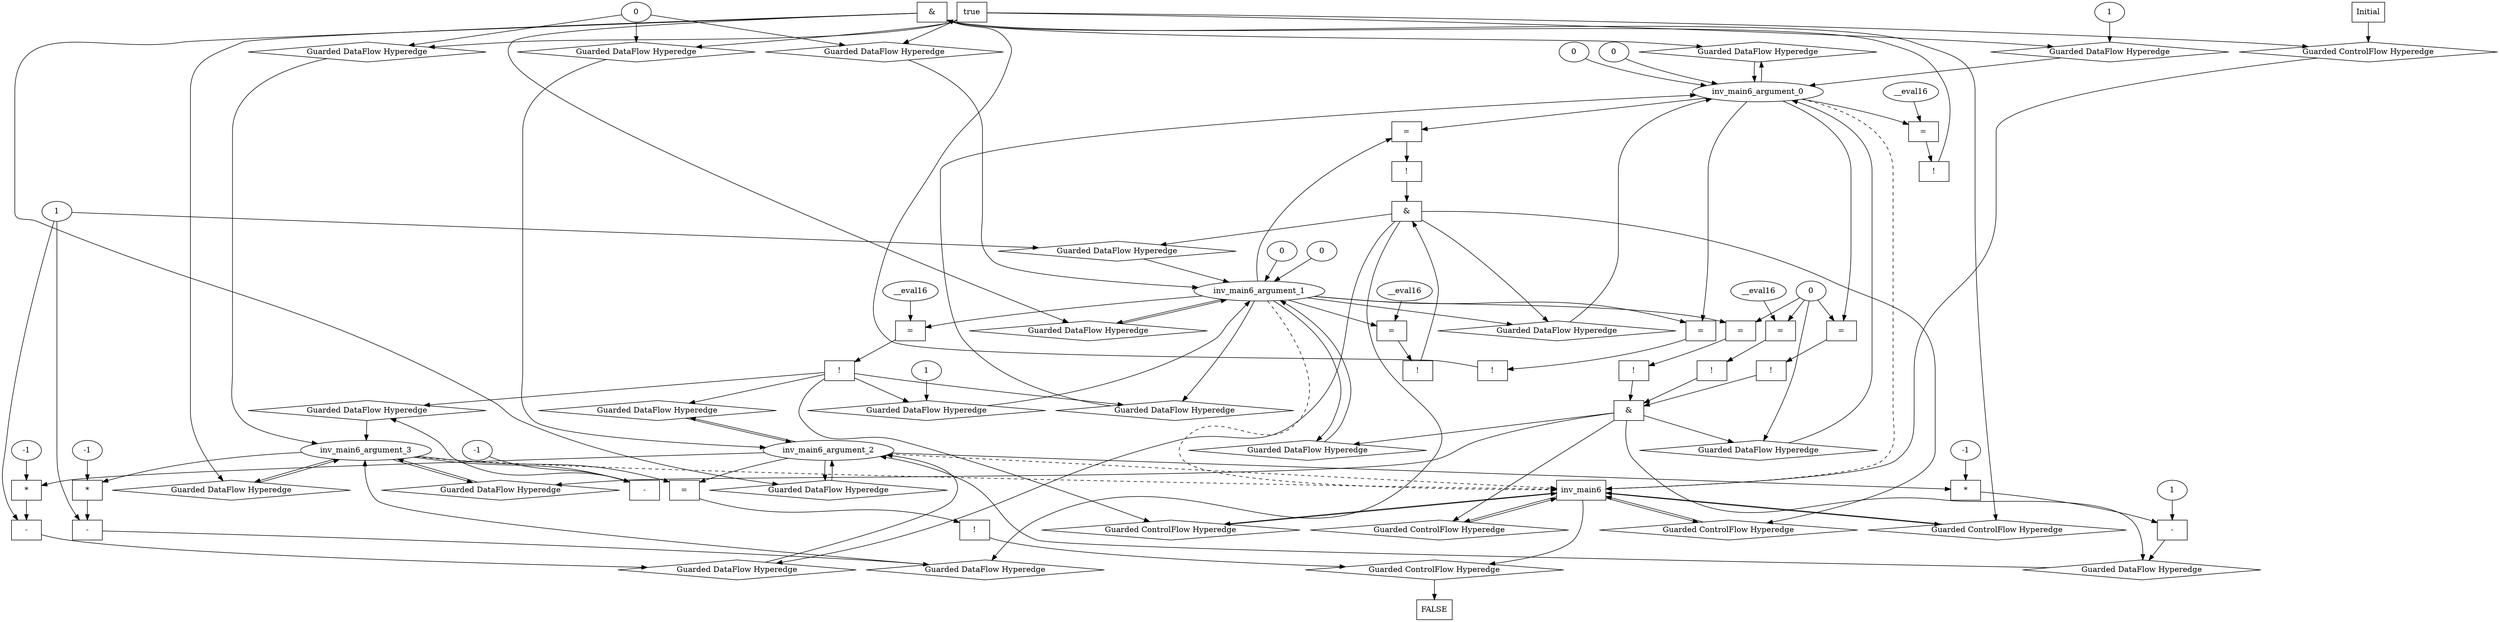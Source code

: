 digraph dag {
inv_main6 [label="inv_main6" shape="rect"];
FALSE [label="FALSE" shape="rect"];
Initial [label="Initial" shape="rect"];
ControlFowHyperEdge_0 [label="Guarded ControlFlow Hyperedge" shape="diamond"];
Initial -> ControlFowHyperEdge_0[label=""]
ControlFowHyperEdge_0 -> inv_main6[label=""]
ControlFowHyperEdge_1 [label="Guarded ControlFlow Hyperedge" shape="diamond"];
inv_main6 -> ControlFowHyperEdge_1[label=""]
ControlFowHyperEdge_1 -> inv_main6[label=""]
ControlFowHyperEdge_2 [label="Guarded ControlFlow Hyperedge" shape="diamond"];
inv_main6 -> ControlFowHyperEdge_2[label=""]
ControlFowHyperEdge_2 -> inv_main6[label=""]
ControlFowHyperEdge_3 [label="Guarded ControlFlow Hyperedge" shape="diamond"];
inv_main6 -> ControlFowHyperEdge_3[label=""]
ControlFowHyperEdge_3 -> inv_main6[label=""]
ControlFowHyperEdge_4 [label="Guarded ControlFlow Hyperedge" shape="diamond"];
inv_main6 -> ControlFowHyperEdge_4[label=""]
ControlFowHyperEdge_4 -> inv_main6[label=""]
ControlFowHyperEdge_5 [label="Guarded ControlFlow Hyperedge" shape="diamond"];
inv_main6 -> ControlFowHyperEdge_5[label=""]
ControlFowHyperEdge_5 -> FALSE[label=""]
inv_main6_argument_0 [label="inv_main6_argument_0" shape="oval"];
inv_main6_argument_0 -> inv_main6[label="" style="dashed"]
inv_main6_argument_1 [label="inv_main6_argument_1" shape="oval"];
inv_main6_argument_1 -> inv_main6[label="" style="dashed"]
inv_main6_argument_2 [label="inv_main6_argument_2" shape="oval"];
inv_main6_argument_2 -> inv_main6[label="" style="dashed"]
inv_main6_argument_3 [label="inv_main6_argument_3" shape="oval"];
inv_main6_argument_3 -> inv_main6[label="" style="dashed"]

true_0 [label="true" shape="rect"];
true_0->ControlFowHyperEdge_0 [label=""];
xxxinv_main6___Initial_0xxxdataFlow_0_node_0 [label="1"];

xxxinv_main6___Initial_0xxxdataFlow_0_node_0->DataFowHyperEdge_0_inv_main6_argument_0 [label=""];
xxxinv_main6___Initial_0xxxdataFlow1_node_0 [label="0"];

xxxinv_main6___Initial_0xxxdataFlow1_node_0->DataFowHyperEdge_0_inv_main6_argument_1 [label=""];

xxxinv_main6___Initial_0xxxdataFlow1_node_0->DataFowHyperEdge_0_inv_main6_argument_2 [label=""];

xxxinv_main6___Initial_0xxxdataFlow1_node_0->DataFowHyperEdge_0_inv_main6_argument_3 [label=""];
xxxinv_main6___inv_main6_1xxx_and [label="&" shape="rect"];
xxxinv_main6___inv_main6_1xxxguard_0_node_0 [label="!" shape="rect"];
xxxinv_main6___inv_main6_1xxxguard_0_node_1 [label="=" shape="rect"];
xxxinv_main6___inv_main6_1xxxguard_0_node_1->xxxinv_main6___inv_main6_1xxxguard_0_node_0
inv_main6_argument_1->xxxinv_main6___inv_main6_1xxxguard_0_node_1
inv_main6_argument_0->xxxinv_main6___inv_main6_1xxxguard_0_node_1

xxxinv_main6___inv_main6_1xxxguard_0_node_0->xxxinv_main6___inv_main6_1xxx_and [label=""];
xxxinv_main6___inv_main6_1xxxguard1_node_0 [label="!" shape="rect"];
xxxinv_main6___inv_main6_1xxxguard1_node_1 [label="=" shape="rect"];
xxxinv_main6___inv_main6_1xxxguard1_node_2 [label="__eval16"];
xxxinv_main6___inv_main6_1xxxguard1_node_1->xxxinv_main6___inv_main6_1xxxguard1_node_0
xxxinv_main6___inv_main6_1xxxguard1_node_2->xxxinv_main6___inv_main6_1xxxguard1_node_1
inv_main6_argument_0->xxxinv_main6___inv_main6_1xxxguard1_node_1

xxxinv_main6___inv_main6_1xxxguard1_node_0->xxxinv_main6___inv_main6_1xxx_and [label=""];
xxxinv_main6___inv_main6_1xxx_and->ControlFowHyperEdge_1 [label=""];

inv_main6_argument_0->DataFowHyperEdge_1_inv_main6_argument_0 [label=""];
xxxinv_main6___inv_main6_2xxxguard_0_node_0 [label="!" shape="rect"];
xxxinv_main6___inv_main6_2xxxguard_0_node_1 [label="=" shape="rect"];
xxxinv_main6___inv_main6_2xxxguard_0_node_2 [label="__eval16"];
xxxinv_main6___inv_main6_2xxxguard_0_node_1->xxxinv_main6___inv_main6_2xxxguard_0_node_0
xxxinv_main6___inv_main6_2xxxguard_0_node_2->xxxinv_main6___inv_main6_2xxxguard_0_node_1
inv_main6_argument_1->xxxinv_main6___inv_main6_2xxxguard_0_node_1

xxxinv_main6___inv_main6_2xxxguard_0_node_0->ControlFowHyperEdge_2 [label=""];

inv_main6_argument_1->DataFowHyperEdge_2_inv_main6_argument_0 [label=""];
xxxinv_main6___inv_main6_2xxxdataFlow1_node_0 [label="1"];

xxxinv_main6___inv_main6_2xxxdataFlow1_node_0->DataFowHyperEdge_2_inv_main6_argument_1 [label=""];
xxxinv_main6___inv_main6_2xxxdataFlow2_node_0 [label="-" shape="rect"];
xxxinv_main6___inv_main6_2xxxdataFlow2_node_2 [label="-1"];
inv_main6_argument_3->xxxinv_main6___inv_main6_2xxxdataFlow2_node_0
xxxinv_main6___inv_main6_2xxxdataFlow2_node_2->xxxinv_main6___inv_main6_2xxxdataFlow2_node_0

xxxinv_main6___inv_main6_2xxxdataFlow2_node_0->DataFowHyperEdge_2_inv_main6_argument_3 [label=""];
xxxinv_main6___inv_main6_3xxx_and [label="&" shape="rect"];
xxxinv_main6___inv_main6_3xxxguard_0_node_0 [label="!" shape="rect"];
xxxinv_main6___inv_main6_3xxxguard_0_node_1 [label="=" shape="rect"];
xxxinv_main6___inv_main6_3xxxguard_0_node_2 [label="__eval16"];
xxxinv_main6___inv_main6_3xxxguard_0_node_1->xxxinv_main6___inv_main6_3xxxguard_0_node_0
xxxinv_main6___inv_main6_3xxxguard_0_node_2->xxxinv_main6___inv_main6_3xxxguard_0_node_1
xxxinv_main6___inv_main6_3xxxdataFlow_0_node_0->xxxinv_main6___inv_main6_3xxxguard_0_node_1

xxxinv_main6___inv_main6_3xxxguard_0_node_0->xxxinv_main6___inv_main6_3xxx_and [label=""];
xxxinv_main6___inv_main6_3xxxguard1_node_0 [label="!" shape="rect"];
xxxinv_main6___inv_main6_3xxxguard1_node_1 [label="=" shape="rect"];
xxxinv_main6___inv_main6_3xxxguard1_node_1->xxxinv_main6___inv_main6_3xxxguard1_node_0
inv_main6_argument_0->xxxinv_main6___inv_main6_3xxxguard1_node_1
xxxinv_main6___inv_main6_3xxxdataFlow_0_node_0->xxxinv_main6___inv_main6_3xxxguard1_node_1

xxxinv_main6___inv_main6_3xxxguard1_node_0->xxxinv_main6___inv_main6_3xxx_and [label=""];
xxxinv_main6___inv_main6_3xxxguard2_node_0 [label="!" shape="rect"];
xxxinv_main6___inv_main6_3xxxguard2_node_1 [label="=" shape="rect"];
xxxinv_main6___inv_main6_3xxxguard2_node_1->xxxinv_main6___inv_main6_3xxxguard2_node_0
inv_main6_argument_1->xxxinv_main6___inv_main6_3xxxguard2_node_1
xxxinv_main6___inv_main6_3xxxdataFlow_0_node_0->xxxinv_main6___inv_main6_3xxxguard2_node_1

xxxinv_main6___inv_main6_3xxxguard2_node_0->xxxinv_main6___inv_main6_3xxx_and [label=""];
xxxinv_main6___inv_main6_3xxx_and->ControlFowHyperEdge_3 [label=""];
xxxinv_main6___inv_main6_3xxxdataFlow_0_node_0 [label="0"];

xxxinv_main6___inv_main6_3xxxdataFlow_0_node_0->DataFowHyperEdge_3_inv_main6_argument_0 [label=""];
xxxinv_main6___inv_main6_3xxxdataFlow1_node_0 [label="-" shape="rect"];
xxxinv_main6___inv_main6_3xxxdataFlow1_node_1 [label="1"];
xxxinv_main6___inv_main6_3xxxdataFlow1_node_2 [label="*" shape="rect"];
xxxinv_main6___inv_main6_3xxxdataFlow1_node_3 [label="-1"];
xxxinv_main6___inv_main6_3xxxdataFlow1_node_1->xxxinv_main6___inv_main6_3xxxdataFlow1_node_0
xxxinv_main6___inv_main6_3xxxdataFlow1_node_2->xxxinv_main6___inv_main6_3xxxdataFlow1_node_0
inv_main6_argument_2->xxxinv_main6___inv_main6_3xxxdataFlow1_node_2
xxxinv_main6___inv_main6_3xxxdataFlow1_node_3->xxxinv_main6___inv_main6_3xxxdataFlow1_node_2

xxxinv_main6___inv_main6_3xxxdataFlow1_node_0->DataFowHyperEdge_3_inv_main6_argument_2 [label=""];
xxxinv_main6___inv_main6_4xxx_and [label="&" shape="rect"];
xxxinv_main6___inv_main6_4xxxguard_0_node_0 [label="!" shape="rect"];
xxxinv_main6___inv_main6_4xxxguard_0_node_1 [label="=" shape="rect"];
xxxinv_main6___inv_main6_4xxxguard_0_node_2 [label="__eval16"];
xxxinv_main6___inv_main6_4xxxguard_0_node_1->xxxinv_main6___inv_main6_4xxxguard_0_node_0
xxxinv_main6___inv_main6_4xxxguard_0_node_2->xxxinv_main6___inv_main6_4xxxguard_0_node_1
inv_main6_argument_1->xxxinv_main6___inv_main6_4xxxguard_0_node_1

xxxinv_main6___inv_main6_4xxxguard_0_node_0->xxxinv_main6___inv_main6_4xxx_and [label=""];
xxxinv_main6___inv_main6_4xxxguard1_node_0 [label="!" shape="rect"];
xxxinv_main6___inv_main6_4xxxguard1_node_1 [label="=" shape="rect"];
xxxinv_main6___inv_main6_4xxxguard1_node_1->xxxinv_main6___inv_main6_4xxxguard1_node_0
inv_main6_argument_0->xxxinv_main6___inv_main6_4xxxguard1_node_1
inv_main6_argument_1->xxxinv_main6___inv_main6_4xxxguard1_node_1

xxxinv_main6___inv_main6_4xxxguard1_node_0->xxxinv_main6___inv_main6_4xxx_and [label=""];
xxxinv_main6___inv_main6_4xxx_and->ControlFowHyperEdge_4 [label=""];

inv_main6_argument_1->DataFowHyperEdge_4_inv_main6_argument_0 [label=""];
xxxinv_main6___inv_main6_4xxxdataFlow1_node_0 [label="1"];

xxxinv_main6___inv_main6_4xxxdataFlow1_node_0->DataFowHyperEdge_4_inv_main6_argument_1 [label=""];
xxxinv_main6___inv_main6_4xxxdataFlow2_node_0 [label="-" shape="rect"];
xxxinv_main6___inv_main6_4xxxdataFlow2_node_2 [label="*" shape="rect"];
xxxinv_main6___inv_main6_4xxxdataFlow2_node_3 [label="-1"];
xxxinv_main6___inv_main6_4xxxdataFlow1_node_0->xxxinv_main6___inv_main6_4xxxdataFlow2_node_0
xxxinv_main6___inv_main6_4xxxdataFlow2_node_2->xxxinv_main6___inv_main6_4xxxdataFlow2_node_0
inv_main6_argument_2->xxxinv_main6___inv_main6_4xxxdataFlow2_node_2
xxxinv_main6___inv_main6_4xxxdataFlow2_node_3->xxxinv_main6___inv_main6_4xxxdataFlow2_node_2

xxxinv_main6___inv_main6_4xxxdataFlow2_node_0->DataFowHyperEdge_4_inv_main6_argument_2 [label=""];
xxxinv_main6___inv_main6_4xxxdataFlow3_node_0 [label="-" shape="rect"];
xxxinv_main6___inv_main6_4xxxdataFlow3_node_2 [label="*" shape="rect"];
xxxinv_main6___inv_main6_4xxxdataFlow3_node_3 [label="-1"];
xxxinv_main6___inv_main6_4xxxdataFlow1_node_0->xxxinv_main6___inv_main6_4xxxdataFlow3_node_0
xxxinv_main6___inv_main6_4xxxdataFlow3_node_2->xxxinv_main6___inv_main6_4xxxdataFlow3_node_0
inv_main6_argument_3->xxxinv_main6___inv_main6_4xxxdataFlow3_node_2
xxxinv_main6___inv_main6_4xxxdataFlow3_node_3->xxxinv_main6___inv_main6_4xxxdataFlow3_node_2

xxxinv_main6___inv_main6_4xxxdataFlow3_node_0->DataFowHyperEdge_4_inv_main6_argument_3 [label=""];
xxxFALSE___inv_main6_5xxxguard_0_node_0 [label="!" shape="rect"];
xxxFALSE___inv_main6_5xxxguard_0_node_1 [label="=" shape="rect"];
xxxFALSE___inv_main6_5xxxguard_0_node_1->xxxFALSE___inv_main6_5xxxguard_0_node_0
inv_main6_argument_2->xxxFALSE___inv_main6_5xxxguard_0_node_1
inv_main6_argument_3->xxxFALSE___inv_main6_5xxxguard_0_node_1

xxxFALSE___inv_main6_5xxxguard_0_node_0->ControlFowHyperEdge_5 [label=""];
DataFowHyperEdge_0_inv_main6_argument_0 [label="Guarded DataFlow Hyperedge" shape="diamond"];
DataFowHyperEdge_0_inv_main6_argument_0 -> inv_main6_argument_0[label=""]
true_0->DataFowHyperEdge_0_inv_main6_argument_0 [label=""];
DataFowHyperEdge_0_inv_main6_argument_1 [label="Guarded DataFlow Hyperedge" shape="diamond"];
DataFowHyperEdge_0_inv_main6_argument_1 -> inv_main6_argument_1[label=""]
true_0->DataFowHyperEdge_0_inv_main6_argument_1 [label=""];
DataFowHyperEdge_0_inv_main6_argument_2 [label="Guarded DataFlow Hyperedge" shape="diamond"];
DataFowHyperEdge_0_inv_main6_argument_2 -> inv_main6_argument_2[label=""]
true_0->DataFowHyperEdge_0_inv_main6_argument_2 [label=""];
DataFowHyperEdge_0_inv_main6_argument_3 [label="Guarded DataFlow Hyperedge" shape="diamond"];
DataFowHyperEdge_0_inv_main6_argument_3 -> inv_main6_argument_3[label=""]
true_0->DataFowHyperEdge_0_inv_main6_argument_3 [label=""];
DataFowHyperEdge_1_inv_main6_argument_0 [label="Guarded DataFlow Hyperedge" shape="diamond"];
DataFowHyperEdge_1_inv_main6_argument_0 -> inv_main6_argument_0[label=""]
xxxinv_main6___inv_main6_1xxx_and -> DataFowHyperEdge_1_inv_main6_argument_0[label=""]
DataFowHyperEdge_1_inv_main6_argument_1 [label="Guarded DataFlow Hyperedge" shape="diamond"];
DataFowHyperEdge_1_inv_main6_argument_1 -> inv_main6_argument_1[label=""]
xxxinv_main6___inv_main6_1xxx_and -> DataFowHyperEdge_1_inv_main6_argument_1[label=""]
DataFowHyperEdge_1_inv_main6_argument_2 [label="Guarded DataFlow Hyperedge" shape="diamond"];
DataFowHyperEdge_1_inv_main6_argument_2 -> inv_main6_argument_2[label=""]
xxxinv_main6___inv_main6_1xxx_and -> DataFowHyperEdge_1_inv_main6_argument_2[label=""]
DataFowHyperEdge_1_inv_main6_argument_3 [label="Guarded DataFlow Hyperedge" shape="diamond"];
DataFowHyperEdge_1_inv_main6_argument_3 -> inv_main6_argument_3[label=""]
xxxinv_main6___inv_main6_1xxx_and -> DataFowHyperEdge_1_inv_main6_argument_3[label=""]
DataFowHyperEdge_2_inv_main6_argument_0 [label="Guarded DataFlow Hyperedge" shape="diamond"];
DataFowHyperEdge_2_inv_main6_argument_0 -> inv_main6_argument_0[label=""]
xxxinv_main6___inv_main6_2xxxguard_0_node_0 -> DataFowHyperEdge_2_inv_main6_argument_0[label=""]
DataFowHyperEdge_2_inv_main6_argument_1 [label="Guarded DataFlow Hyperedge" shape="diamond"];
DataFowHyperEdge_2_inv_main6_argument_1 -> inv_main6_argument_1[label=""]
xxxinv_main6___inv_main6_2xxxguard_0_node_0 -> DataFowHyperEdge_2_inv_main6_argument_1[label=""]
DataFowHyperEdge_2_inv_main6_argument_2 [label="Guarded DataFlow Hyperedge" shape="diamond"];
DataFowHyperEdge_2_inv_main6_argument_2 -> inv_main6_argument_2[label=""]
xxxinv_main6___inv_main6_2xxxguard_0_node_0 -> DataFowHyperEdge_2_inv_main6_argument_2[label=""]
DataFowHyperEdge_2_inv_main6_argument_3 [label="Guarded DataFlow Hyperedge" shape="diamond"];
DataFowHyperEdge_2_inv_main6_argument_3 -> inv_main6_argument_3[label=""]
xxxinv_main6___inv_main6_2xxxguard_0_node_0 -> DataFowHyperEdge_2_inv_main6_argument_3[label=""]
DataFowHyperEdge_3_inv_main6_argument_0 [label="Guarded DataFlow Hyperedge" shape="diamond"];
DataFowHyperEdge_3_inv_main6_argument_0 -> inv_main6_argument_0[label=""]
xxxinv_main6___inv_main6_3xxx_and -> DataFowHyperEdge_3_inv_main6_argument_0[label=""]
DataFowHyperEdge_3_inv_main6_argument_1 [label="Guarded DataFlow Hyperedge" shape="diamond"];
DataFowHyperEdge_3_inv_main6_argument_1 -> inv_main6_argument_1[label=""]
xxxinv_main6___inv_main6_3xxx_and -> DataFowHyperEdge_3_inv_main6_argument_1[label=""]
DataFowHyperEdge_3_inv_main6_argument_2 [label="Guarded DataFlow Hyperedge" shape="diamond"];
DataFowHyperEdge_3_inv_main6_argument_2 -> inv_main6_argument_2[label=""]
xxxinv_main6___inv_main6_3xxx_and -> DataFowHyperEdge_3_inv_main6_argument_2[label=""]
DataFowHyperEdge_3_inv_main6_argument_3 [label="Guarded DataFlow Hyperedge" shape="diamond"];
DataFowHyperEdge_3_inv_main6_argument_3 -> inv_main6_argument_3[label=""]
xxxinv_main6___inv_main6_3xxx_and -> DataFowHyperEdge_3_inv_main6_argument_3[label=""]
DataFowHyperEdge_4_inv_main6_argument_0 [label="Guarded DataFlow Hyperedge" shape="diamond"];
DataFowHyperEdge_4_inv_main6_argument_0 -> inv_main6_argument_0[label=""]
xxxinv_main6___inv_main6_4xxx_and -> DataFowHyperEdge_4_inv_main6_argument_0[label=""]
DataFowHyperEdge_4_inv_main6_argument_1 [label="Guarded DataFlow Hyperedge" shape="diamond"];
DataFowHyperEdge_4_inv_main6_argument_1 -> inv_main6_argument_1[label=""]
xxxinv_main6___inv_main6_4xxx_and -> DataFowHyperEdge_4_inv_main6_argument_1[label=""]
DataFowHyperEdge_4_inv_main6_argument_2 [label="Guarded DataFlow Hyperedge" shape="diamond"];
DataFowHyperEdge_4_inv_main6_argument_2 -> inv_main6_argument_2[label=""]
xxxinv_main6___inv_main6_4xxx_and -> DataFowHyperEdge_4_inv_main6_argument_2[label=""]
DataFowHyperEdge_4_inv_main6_argument_3 [label="Guarded DataFlow Hyperedge" shape="diamond"];
DataFowHyperEdge_4_inv_main6_argument_3 -> inv_main6_argument_3[label=""]
xxxinv_main6___inv_main6_4xxx_and -> DataFowHyperEdge_4_inv_main6_argument_3[label=""]
"xxxinv_main6___inv_main6_1xxxinv_main6_argument_0_constant_0" [label="0"];
"xxxinv_main6___inv_main6_1xxxinv_main6_argument_0_constant_0"->inv_main6_argument_0 [label=""];
"xxxinv_main6___inv_main6_2xxxinv_main6_argument_0_constant_0" [label="0"];
"xxxinv_main6___inv_main6_2xxxinv_main6_argument_0_constant_0"->inv_main6_argument_0 [label=""];
"xxxinv_main6___inv_main6_2xxxinv_main6_argument_1_constant_0" [label="0"];
"xxxinv_main6___inv_main6_2xxxinv_main6_argument_1_constant_0"->inv_main6_argument_1 [label=""];
"xxxinv_main6___inv_main6_4xxxinv_main6_argument_1_constant_0" [label="0"];
"xxxinv_main6___inv_main6_4xxxinv_main6_argument_1_constant_0"->inv_main6_argument_1 [label=""];
inv_main6_argument_1 -> DataFowHyperEdge_1_inv_main6_argument_1[label=""]
inv_main6_argument_2 -> DataFowHyperEdge_1_inv_main6_argument_2[label=""]
inv_main6_argument_3 -> DataFowHyperEdge_1_inv_main6_argument_3[label=""]
inv_main6_argument_2 -> DataFowHyperEdge_2_inv_main6_argument_2[label=""]
inv_main6_argument_1 -> DataFowHyperEdge_3_inv_main6_argument_1[label=""]
inv_main6_argument_3 -> DataFowHyperEdge_3_inv_main6_argument_3[label=""]
}
